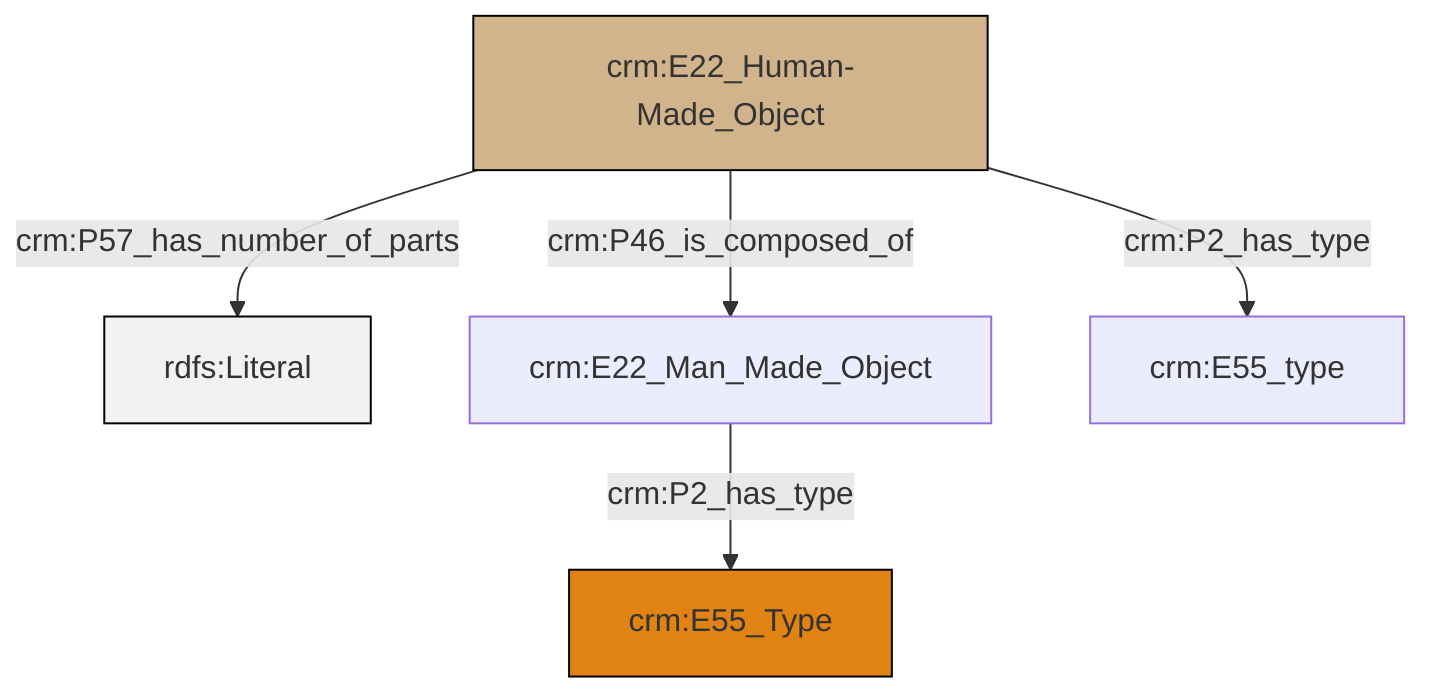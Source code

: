 graph TD
classDef Literal fill:#f2f2f2,stroke:#000000;
classDef CRM_Entity fill:#FFFFFF,stroke:#000000;
classDef Temporal_Entity fill:#00C9E6, stroke:#000000;
classDef Type fill:#E18312, stroke:#000000;
classDef Time-Span fill:#2C9C91, stroke:#000000;
classDef Appellation fill:#FFEB7F, stroke:#000000;
classDef Place fill:#008836, stroke:#000000;
classDef Persistent_Item fill:#B266B2, stroke:#000000;
classDef Conceptual_Object fill:#FFD700, stroke:#000000;
classDef Physical_Thing fill:#D2B48C, stroke:#000000;
classDef Actor fill:#f58aad, stroke:#000000;
classDef PC_Classes fill:#4ce600, stroke:#000000;
classDef Multi fill:#cccccc,stroke:#000000;

0["crm:E22_Human-Made_Object"]:::Physical_Thing -->|crm:P57_has_number_of_parts| 2[rdfs:Literal]:::Literal
0["crm:E22_Human-Made_Object"]:::Physical_Thing -->|crm:P2_has_type| 5["crm:E55_type"]:::Default
3["crm:E22_Man_Made_Object"]:::Default -->|crm:P2_has_type| 6["crm:E55_Type"]:::Type
0["crm:E22_Human-Made_Object"]:::Physical_Thing -->|crm:P46_is_composed_of| 3["crm:E22_Man_Made_Object"]:::Default
